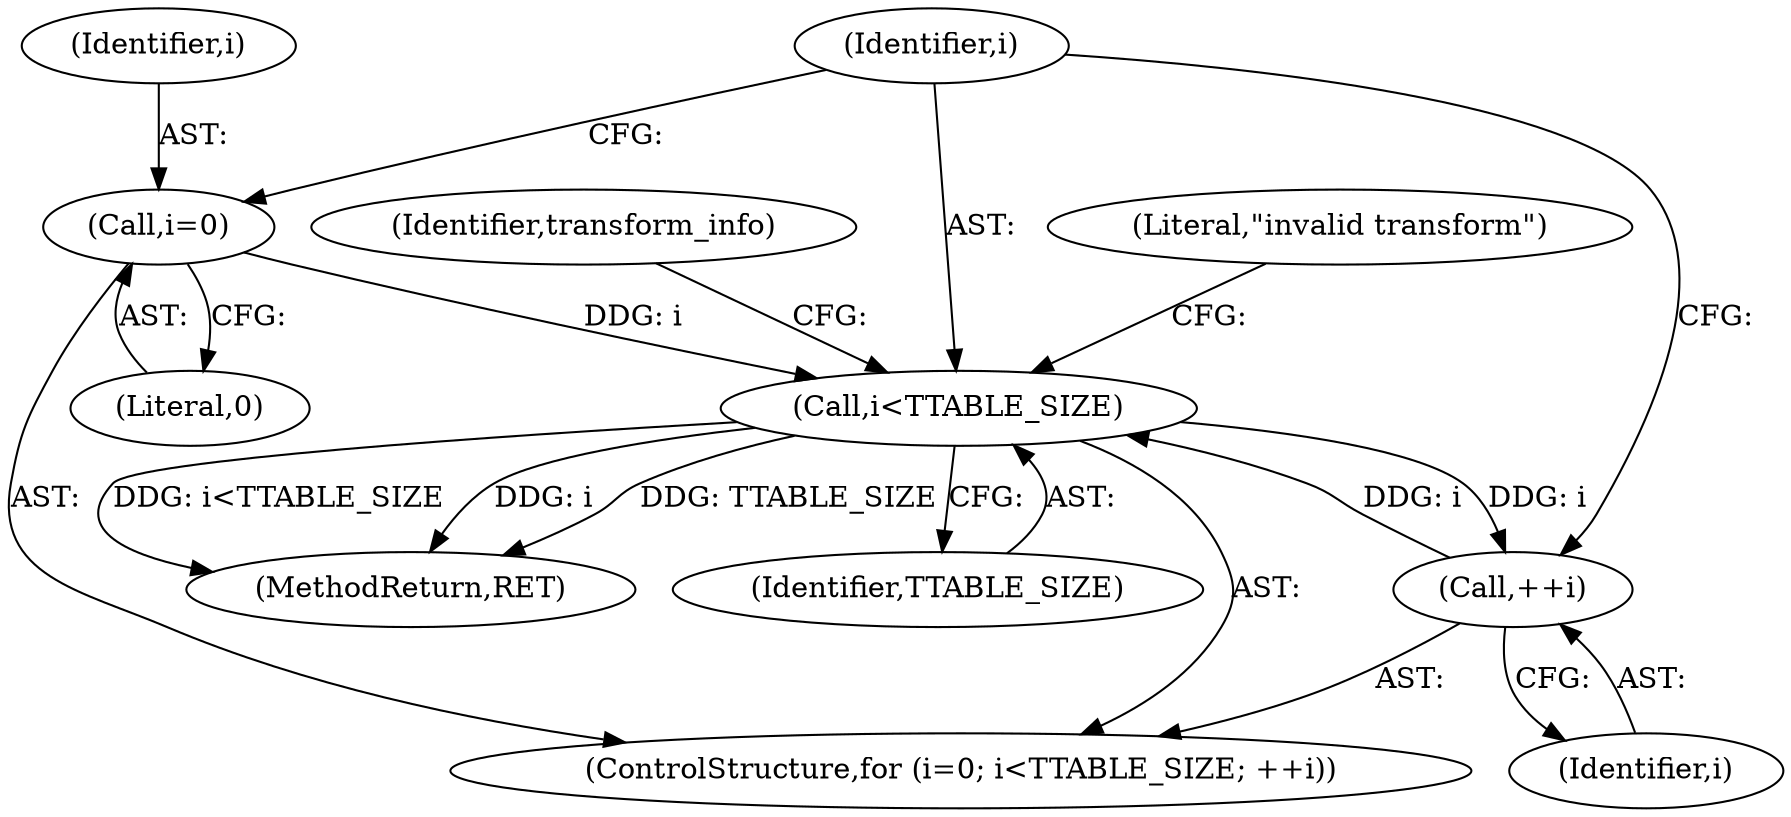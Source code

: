 digraph "1_Android_9d4853418ab2f754c2b63e091c29c5529b8b86ca_24@del" {
"1000111" [label="(Call,i=0)"];
"1000114" [label="(Call,i<TTABLE_SIZE)"];
"1000117" [label="(Call,++i)"];
"1000111" [label="(Call,i=0)"];
"1000138" [label="(MethodReturn,RET)"];
"1000137" [label="(Literal,\"invalid transform\")"];
"1000110" [label="(ControlStructure,for (i=0; i<TTABLE_SIZE; ++i))"];
"1000112" [label="(Identifier,i)"];
"1000113" [label="(Literal,0)"];
"1000115" [label="(Identifier,i)"];
"1000116" [label="(Identifier,TTABLE_SIZE)"];
"1000114" [label="(Call,i<TTABLE_SIZE)"];
"1000125" [label="(Identifier,transform_info)"];
"1000118" [label="(Identifier,i)"];
"1000117" [label="(Call,++i)"];
"1000111" -> "1000110"  [label="AST: "];
"1000111" -> "1000113"  [label="CFG: "];
"1000112" -> "1000111"  [label="AST: "];
"1000113" -> "1000111"  [label="AST: "];
"1000115" -> "1000111"  [label="CFG: "];
"1000111" -> "1000114"  [label="DDG: i"];
"1000114" -> "1000110"  [label="AST: "];
"1000114" -> "1000116"  [label="CFG: "];
"1000115" -> "1000114"  [label="AST: "];
"1000116" -> "1000114"  [label="AST: "];
"1000125" -> "1000114"  [label="CFG: "];
"1000137" -> "1000114"  [label="CFG: "];
"1000114" -> "1000138"  [label="DDG: i<TTABLE_SIZE"];
"1000114" -> "1000138"  [label="DDG: i"];
"1000114" -> "1000138"  [label="DDG: TTABLE_SIZE"];
"1000117" -> "1000114"  [label="DDG: i"];
"1000114" -> "1000117"  [label="DDG: i"];
"1000117" -> "1000110"  [label="AST: "];
"1000117" -> "1000118"  [label="CFG: "];
"1000118" -> "1000117"  [label="AST: "];
"1000115" -> "1000117"  [label="CFG: "];
}
